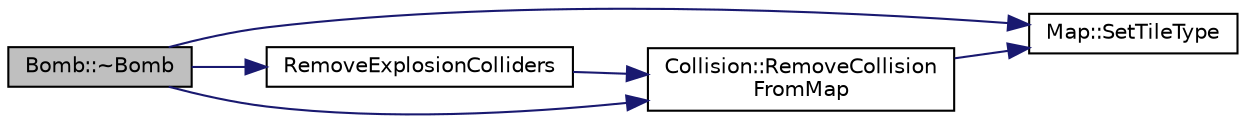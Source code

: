digraph "Bomb::~Bomb"
{
  edge [fontname="Helvetica",fontsize="10",labelfontname="Helvetica",labelfontsize="10"];
  node [fontname="Helvetica",fontsize="10",shape=record];
  rankdir="LR";
  Node2 [label="Bomb::~Bomb",height=0.2,width=0.4,color="black", fillcolor="grey75", style="filled", fontcolor="black"];
  Node2 -> Node3 [color="midnightblue",fontsize="10",style="solid",fontname="Helvetica"];
  Node3 [label="Map::SetTileType",height=0.2,width=0.4,color="black", fillcolor="white", style="filled",URL="$class_map.html#a5e2adfcc8983862cbcde50c9a8ccf0f8"];
  Node2 -> Node4 [color="midnightblue",fontsize="10",style="solid",fontname="Helvetica"];
  Node4 [label="RemoveExplosionColliders",height=0.2,width=0.4,color="black", fillcolor="white", style="filled",URL="$_bomb_8cpp.html#ace90453300c105ee656f5d1e18628d2a"];
  Node4 -> Node5 [color="midnightblue",fontsize="10",style="solid",fontname="Helvetica"];
  Node5 [label="Collision::RemoveCollision\lFromMap",height=0.2,width=0.4,color="black", fillcolor="white", style="filled",URL="$namespace_collision.html#a1ea431a45af8096595da4dd6149157e9"];
  Node5 -> Node3 [color="midnightblue",fontsize="10",style="solid",fontname="Helvetica"];
  Node2 -> Node5 [color="midnightblue",fontsize="10",style="solid",fontname="Helvetica"];
}
